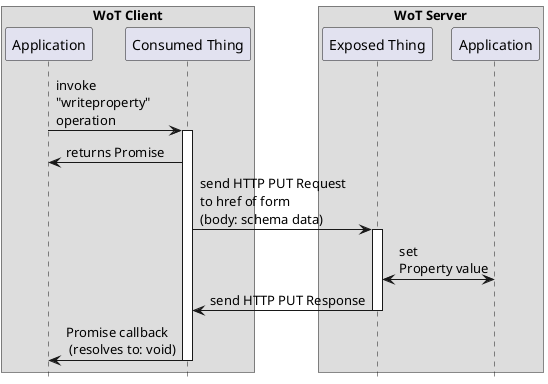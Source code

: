 @startuml
hide footbox

box "WoT Client"
participant "Application" as AP
participant "Consumed Thing" as SA
end box

box "WoT Server"
participant "Exposed Thing" as WS
participant "Application" as DC
end box

AP  -> SA: invoke\n"writeproperty"\noperation
activate SA
SA  -> AP: returns Promise
SA  -> WS: send HTTP PUT Request\nto href of form\n(body: schema data)
activate WS
WS <-> DC: set\nProperty value
WS  -> SA: send HTTP PUT Response
deactivate WS
SA  -> AP: Promise callback\n (resolves to: void)
deactivate SA
@enduml
